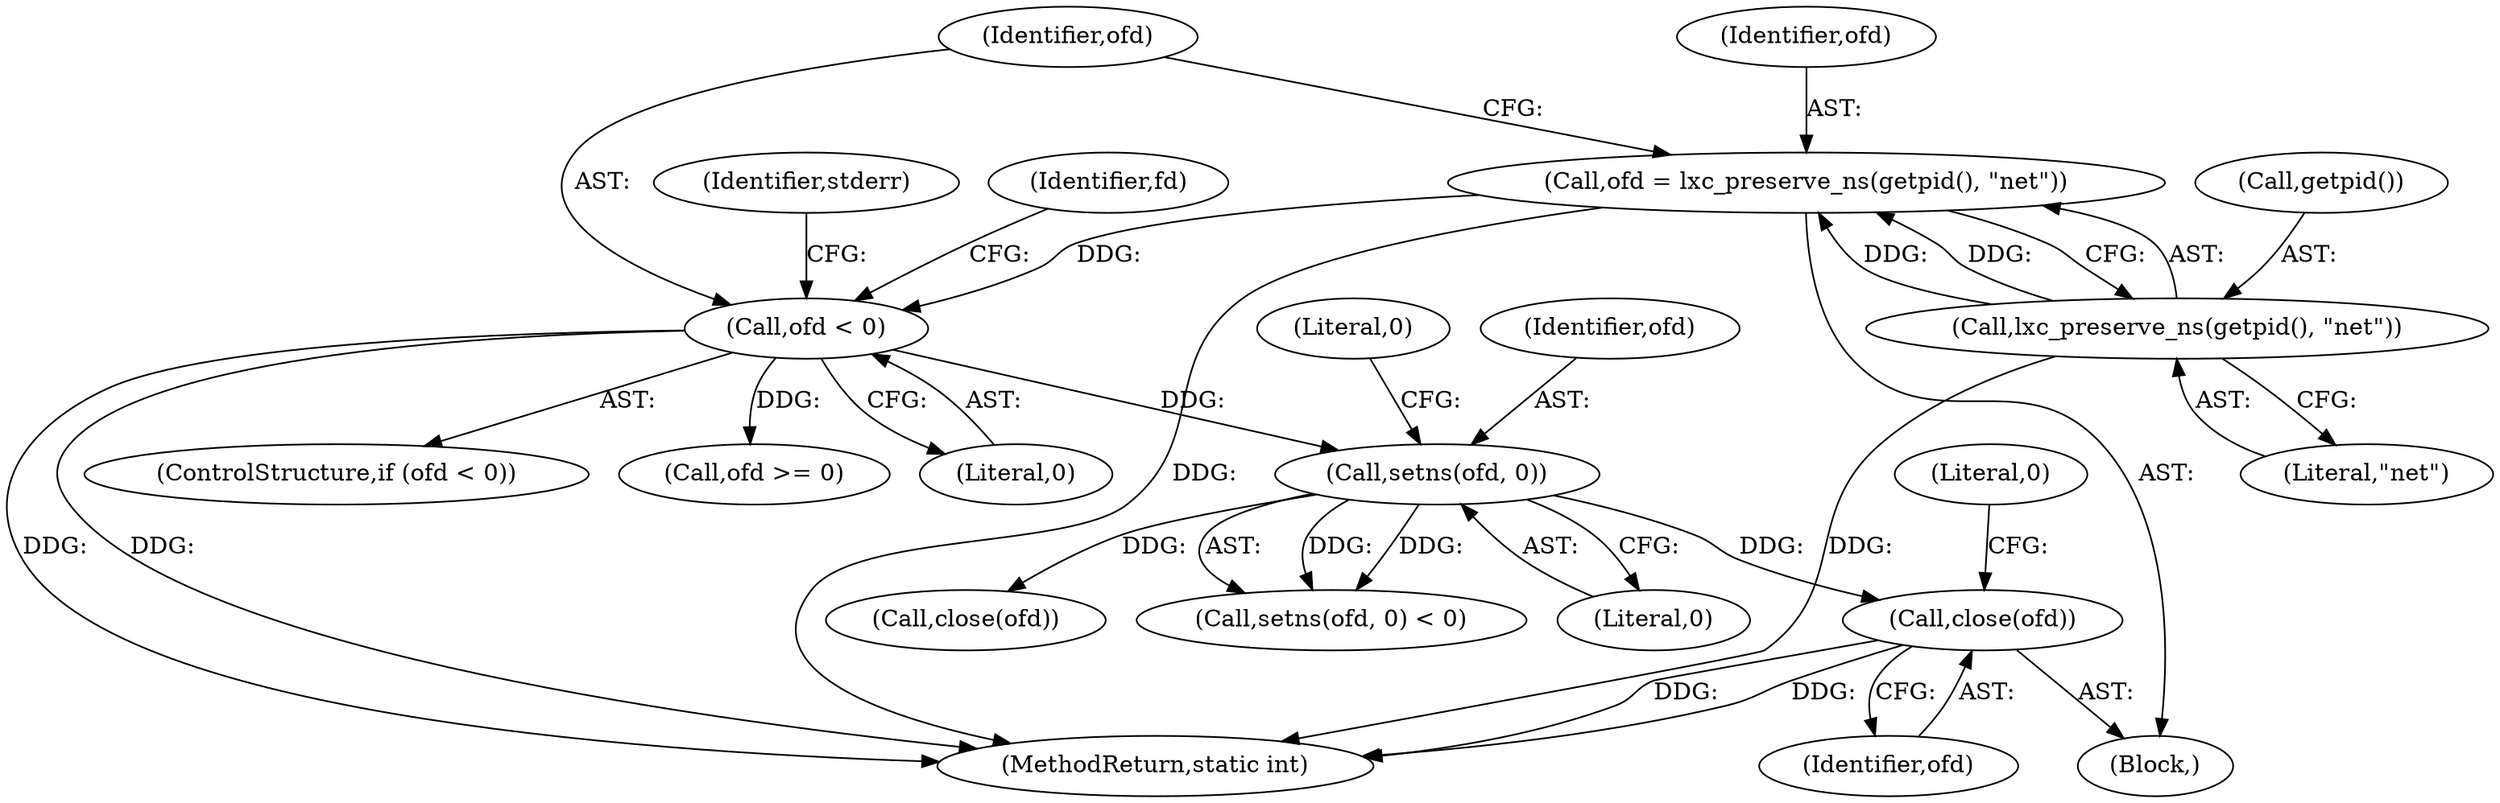 digraph "1_lxc_16af238036a5464ae8f2420ed3af214f0de875f9@API" {
"1000260" [label="(Call,close(ofd))"];
"1000247" [label="(Call,setns(ofd, 0))"];
"1000131" [label="(Call,ofd < 0)"];
"1000125" [label="(Call,ofd = lxc_preserve_ns(getpid(), \"net\"))"];
"1000127" [label="(Call,lxc_preserve_ns(getpid(), \"net\"))"];
"1000104" [label="(Block,)"];
"1000126" [label="(Identifier,ofd)"];
"1000255" [label="(Call,close(ofd))"];
"1000132" [label="(Identifier,ofd)"];
"1000130" [label="(ControlStructure,if (ofd < 0))"];
"1000248" [label="(Identifier,ofd)"];
"1000266" [label="(Call,ofd >= 0)"];
"1000129" [label="(Literal,\"net\")"];
"1000131" [label="(Call,ofd < 0)"];
"1000263" [label="(Literal,0)"];
"1000260" [label="(Call,close(ofd))"];
"1000261" [label="(Identifier,ofd)"];
"1000133" [label="(Literal,0)"];
"1000136" [label="(Identifier,stderr)"];
"1000249" [label="(Literal,0)"];
"1000127" [label="(Call,lxc_preserve_ns(getpid(), \"net\"))"];
"1000250" [label="(Literal,0)"];
"1000246" [label="(Call,setns(ofd, 0) < 0)"];
"1000143" [label="(Identifier,fd)"];
"1000125" [label="(Call,ofd = lxc_preserve_ns(getpid(), \"net\"))"];
"1000128" [label="(Call,getpid())"];
"1000247" [label="(Call,setns(ofd, 0))"];
"1000289" [label="(MethodReturn,static int)"];
"1000260" -> "1000104"  [label="AST: "];
"1000260" -> "1000261"  [label="CFG: "];
"1000261" -> "1000260"  [label="AST: "];
"1000263" -> "1000260"  [label="CFG: "];
"1000260" -> "1000289"  [label="DDG: "];
"1000260" -> "1000289"  [label="DDG: "];
"1000247" -> "1000260"  [label="DDG: "];
"1000247" -> "1000246"  [label="AST: "];
"1000247" -> "1000249"  [label="CFG: "];
"1000248" -> "1000247"  [label="AST: "];
"1000249" -> "1000247"  [label="AST: "];
"1000250" -> "1000247"  [label="CFG: "];
"1000247" -> "1000246"  [label="DDG: "];
"1000247" -> "1000246"  [label="DDG: "];
"1000131" -> "1000247"  [label="DDG: "];
"1000247" -> "1000255"  [label="DDG: "];
"1000131" -> "1000130"  [label="AST: "];
"1000131" -> "1000133"  [label="CFG: "];
"1000132" -> "1000131"  [label="AST: "];
"1000133" -> "1000131"  [label="AST: "];
"1000136" -> "1000131"  [label="CFG: "];
"1000143" -> "1000131"  [label="CFG: "];
"1000131" -> "1000289"  [label="DDG: "];
"1000131" -> "1000289"  [label="DDG: "];
"1000125" -> "1000131"  [label="DDG: "];
"1000131" -> "1000266"  [label="DDG: "];
"1000125" -> "1000104"  [label="AST: "];
"1000125" -> "1000127"  [label="CFG: "];
"1000126" -> "1000125"  [label="AST: "];
"1000127" -> "1000125"  [label="AST: "];
"1000132" -> "1000125"  [label="CFG: "];
"1000125" -> "1000289"  [label="DDG: "];
"1000127" -> "1000125"  [label="DDG: "];
"1000127" -> "1000125"  [label="DDG: "];
"1000127" -> "1000129"  [label="CFG: "];
"1000128" -> "1000127"  [label="AST: "];
"1000129" -> "1000127"  [label="AST: "];
"1000127" -> "1000289"  [label="DDG: "];
}
